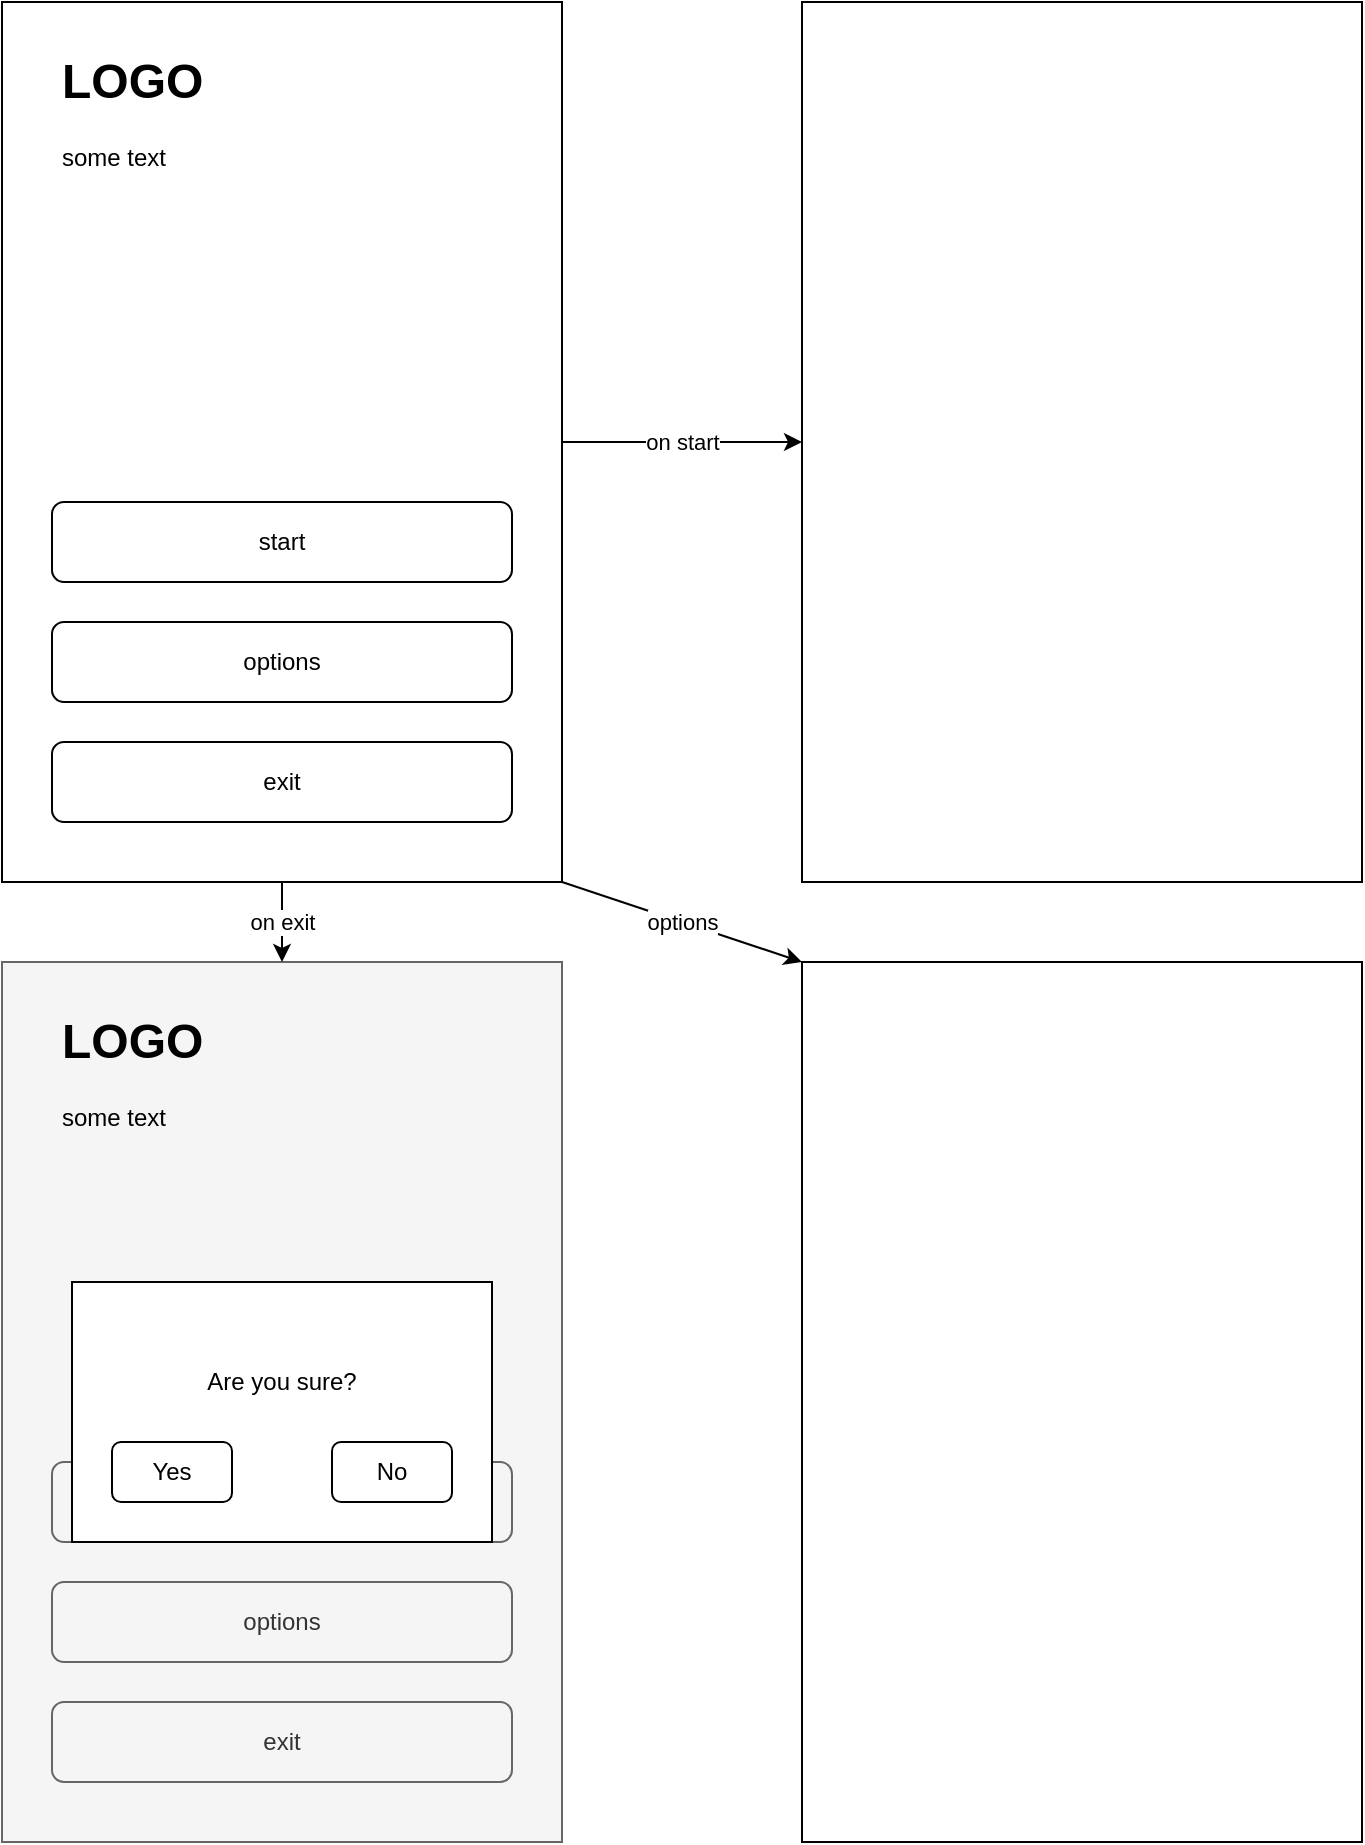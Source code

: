 <mxfile version="13.7.9" type="github"><diagram id="aBniZHlXKUAYQsy9Y0dU" name="Page-1"><mxGraphModel dx="1142" dy="734" grid="1" gridSize="10" guides="1" tooltips="1" connect="1" arrows="1" fold="1" page="1" pageScale="1" pageWidth="827" pageHeight="1169" math="0" shadow="0"><root><mxCell id="0"/><mxCell id="1" parent="0"/><mxCell id="r5Q07ow4xROfVBouFqMC-16" value="options" style="rounded=0;orthogonalLoop=1;jettySize=auto;html=1;exitX=1;exitY=1;exitDx=0;exitDy=0;entryX=0;entryY=0;entryDx=0;entryDy=0;" edge="1" parent="1" source="r5Q07ow4xROfVBouFqMC-1" target="r5Q07ow4xROfVBouFqMC-17"><mxGeometry relative="1" as="geometry"><mxPoint x="420" y="540" as="targetPoint"/></mxGeometry></mxCell><mxCell id="r5Q07ow4xROfVBouFqMC-1" value="" style="rounded=0;whiteSpace=wrap;html=1;" vertex="1" parent="1"><mxGeometry x="40" y="40" width="280" height="440" as="geometry"/></mxCell><mxCell id="r5Q07ow4xROfVBouFqMC-2" value="start" style="rounded=1;whiteSpace=wrap;html=1;" vertex="1" parent="1"><mxGeometry x="65" y="290" width="230" height="40" as="geometry"/></mxCell><mxCell id="r5Q07ow4xROfVBouFqMC-3" value="options" style="rounded=1;whiteSpace=wrap;html=1;" vertex="1" parent="1"><mxGeometry x="65" y="350" width="230" height="40" as="geometry"/></mxCell><mxCell id="r5Q07ow4xROfVBouFqMC-4" value="exit" style="rounded=1;whiteSpace=wrap;html=1;" vertex="1" parent="1"><mxGeometry x="65" y="410" width="230" height="40" as="geometry"/></mxCell><mxCell id="r5Q07ow4xROfVBouFqMC-5" value="" style="rounded=0;whiteSpace=wrap;html=1;" vertex="1" parent="1"><mxGeometry x="440" y="40" width="280" height="440" as="geometry"/></mxCell><mxCell id="r5Q07ow4xROfVBouFqMC-7" value="&lt;h1&gt;LOGO&lt;/h1&gt;&lt;div&gt;some text&lt;/div&gt;" style="text;html=1;strokeColor=none;fillColor=none;spacing=5;spacingTop=-20;whiteSpace=wrap;overflow=hidden;rounded=0;align=left;" vertex="1" parent="1"><mxGeometry x="65" y="60" width="225" height="150" as="geometry"/></mxCell><mxCell id="r5Q07ow4xROfVBouFqMC-8" value="" style="rounded=0;whiteSpace=wrap;html=1;fillColor=#f5f5f5;strokeColor=#666666;fontColor=#333333;" vertex="1" parent="1"><mxGeometry x="40" y="520" width="280" height="440" as="geometry"/></mxCell><mxCell id="r5Q07ow4xROfVBouFqMC-9" value="start" style="rounded=1;whiteSpace=wrap;html=1;fillColor=#f5f5f5;strokeColor=#666666;fontColor=#333333;" vertex="1" parent="1"><mxGeometry x="65" y="770" width="230" height="40" as="geometry"/></mxCell><mxCell id="r5Q07ow4xROfVBouFqMC-10" value="options" style="rounded=1;whiteSpace=wrap;html=1;fillColor=#f5f5f5;strokeColor=#666666;fontColor=#333333;" vertex="1" parent="1"><mxGeometry x="65" y="830" width="230" height="40" as="geometry"/></mxCell><mxCell id="r5Q07ow4xROfVBouFqMC-11" value="exit" style="rounded=1;whiteSpace=wrap;html=1;fillColor=#f5f5f5;strokeColor=#666666;fontColor=#333333;" vertex="1" parent="1"><mxGeometry x="65" y="890" width="230" height="40" as="geometry"/></mxCell><mxCell id="r5Q07ow4xROfVBouFqMC-12" value="&lt;h1&gt;LOGO&lt;/h1&gt;&lt;div&gt;some text&lt;/div&gt;" style="text;html=1;strokeColor=none;fillColor=none;spacing=5;spacingTop=-20;whiteSpace=wrap;overflow=hidden;rounded=0;align=left;" vertex="1" parent="1"><mxGeometry x="65" y="540" width="225" height="150" as="geometry"/></mxCell><mxCell id="r5Q07ow4xROfVBouFqMC-13" value="on exit" style="endArrow=classic;html=1;exitX=0.5;exitY=1;exitDx=0;exitDy=0;entryX=0.5;entryY=0;entryDx=0;entryDy=0;" edge="1" parent="1" source="r5Q07ow4xROfVBouFqMC-1" target="r5Q07ow4xROfVBouFqMC-8"><mxGeometry width="50" height="50" relative="1" as="geometry"><mxPoint x="180" y="540" as="sourcePoint"/><mxPoint x="230" y="490" as="targetPoint"/></mxGeometry></mxCell><mxCell id="r5Q07ow4xROfVBouFqMC-14" value="on start" style="endArrow=classic;html=1;exitX=1;exitY=0.5;exitDx=0;exitDy=0;entryX=0;entryY=0.5;entryDx=0;entryDy=0;" edge="1" parent="1" source="r5Q07ow4xROfVBouFqMC-1" target="r5Q07ow4xROfVBouFqMC-5"><mxGeometry width="50" height="50" relative="1" as="geometry"><mxPoint x="330" y="310" as="sourcePoint"/><mxPoint x="380" y="260" as="targetPoint"/></mxGeometry></mxCell><mxCell id="r5Q07ow4xROfVBouFqMC-17" value="" style="rounded=0;whiteSpace=wrap;html=1;" vertex="1" parent="1"><mxGeometry x="440" y="520" width="280" height="440" as="geometry"/></mxCell><mxCell id="r5Q07ow4xROfVBouFqMC-18" value="" style="rounded=0;whiteSpace=wrap;html=1;align=left;" vertex="1" parent="1"><mxGeometry x="75" y="680" width="210" height="130" as="geometry"/></mxCell><mxCell id="r5Q07ow4xROfVBouFqMC-19" value="Are you sure?" style="text;html=1;strokeColor=none;fillColor=none;align=center;verticalAlign=middle;whiteSpace=wrap;rounded=0;" vertex="1" parent="1"><mxGeometry x="105" y="720" width="150" height="20" as="geometry"/></mxCell><mxCell id="r5Q07ow4xROfVBouFqMC-20" value="No" style="rounded=1;whiteSpace=wrap;html=1;align=center;fillColor=#FFFFFF;" vertex="1" parent="1"><mxGeometry x="205" y="760" width="60" height="30" as="geometry"/></mxCell><mxCell id="r5Q07ow4xROfVBouFqMC-21" value="Yes" style="rounded=1;whiteSpace=wrap;html=1;align=center;fillColor=#FFFFFF;" vertex="1" parent="1"><mxGeometry x="95" y="760" width="60" height="30" as="geometry"/></mxCell></root></mxGraphModel></diagram></mxfile>